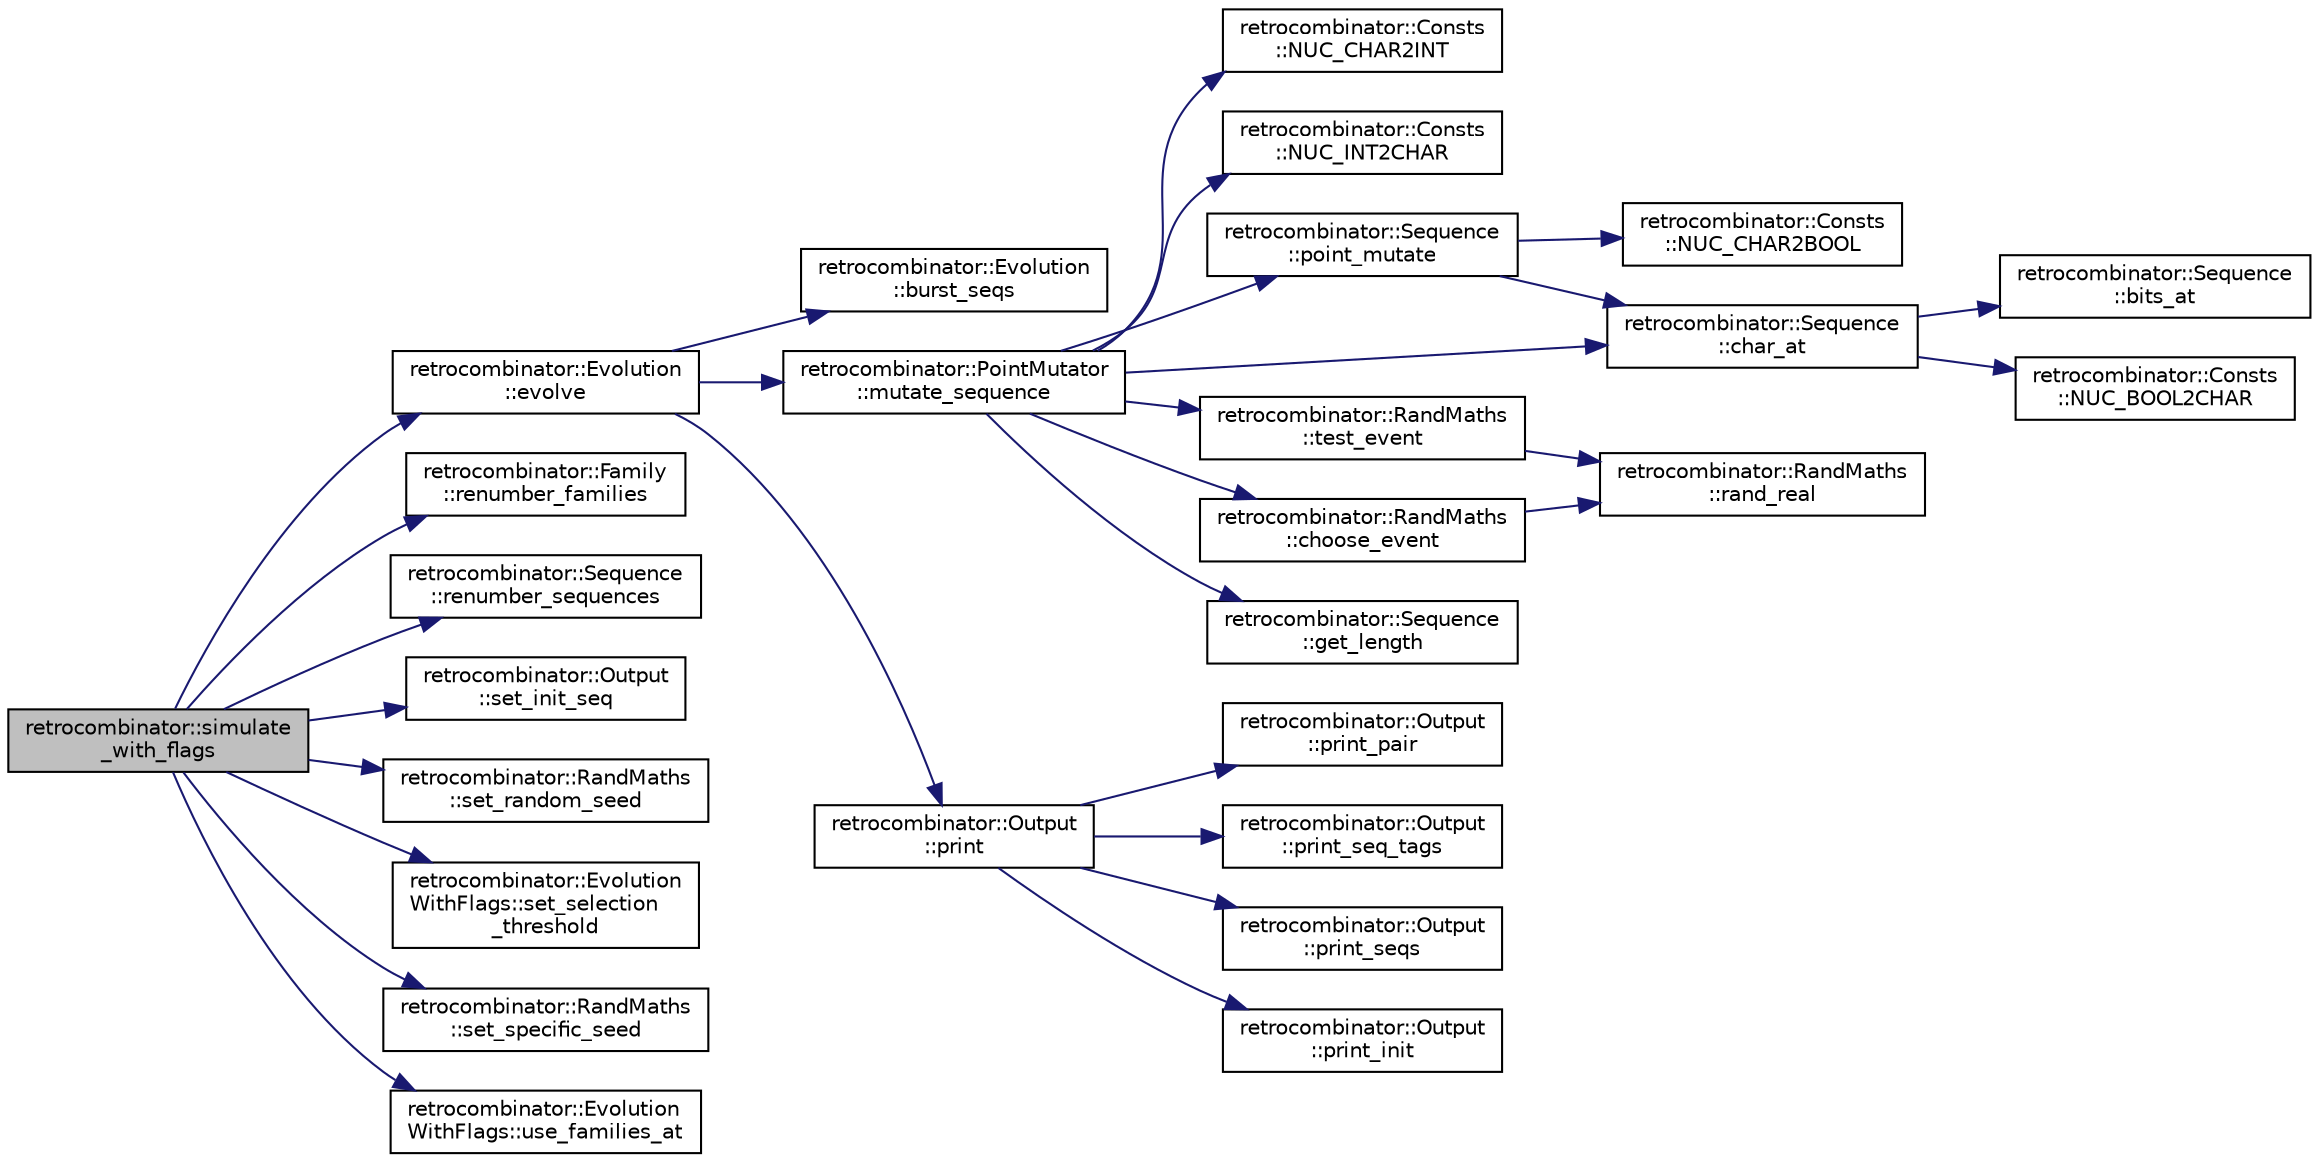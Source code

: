 digraph "retrocombinator::simulate_with_flags"
{
 // LATEX_PDF_SIZE
  edge [fontname="Helvetica",fontsize="10",labelfontname="Helvetica",labelfontsize="10"];
  node [fontname="Helvetica",fontsize="10",shape=record];
  rankdir="LR";
  Node1 [label="retrocombinator::simulate\l_with_flags",height=0.2,width=0.4,color="black", fillcolor="grey75", style="filled", fontcolor="black",tooltip="Sets up and runs a simulation with flags."];
  Node1 -> Node2 [color="midnightblue",fontsize="10",style="solid"];
  Node2 [label="retrocombinator::Evolution\l::evolve",height=0.2,width=0.4,color="black", fillcolor="white", style="filled",URL="$classretrocombinator_1_1Evolution.html#a0b8a181242ea8ee3072258fa7ed416f4",tooltip="Run a simulation, modify the sequences, and output results to file."];
  Node2 -> Node3 [color="midnightblue",fontsize="10",style="solid"];
  Node3 [label="retrocombinator::Evolution\l::burst_seqs",height=0.2,width=0.4,color="black", fillcolor="white", style="filled",URL="$classretrocombinator_1_1Evolution.html#abab94a3f14460300a6a3b7a0286236a6",tooltip="How the sequences burst after a timestep in the simulation."];
  Node2 -> Node4 [color="midnightblue",fontsize="10",style="solid"];
  Node4 [label="retrocombinator::PointMutator\l::mutate_sequence",height=0.2,width=0.4,color="black", fillcolor="white", style="filled",URL="$classretrocombinator_1_1PointMutator.html#aba3c2b8641affe8a06d815c33cafdc1b",tooltip="Mutates a sequence according to a given transition matrix."];
  Node4 -> Node5 [color="midnightblue",fontsize="10",style="solid"];
  Node5 [label="retrocombinator::Sequence\l::char_at",height=0.2,width=0.4,color="black", fillcolor="white", style="filled",URL="$classretrocombinator_1_1Sequence.html#a23c73a4ccfbe9baded2e99479e3ffb5e",tooltip="Returns the character for a base at a given position."];
  Node5 -> Node6 [color="midnightblue",fontsize="10",style="solid"];
  Node6 [label="retrocombinator::Sequence\l::bits_at",height=0.2,width=0.4,color="black", fillcolor="white", style="filled",URL="$classretrocombinator_1_1Sequence.html#a378e5aecc7fa4524cd90d352cfd651fe",tooltip="Returns the 2bit encoding for a base at a given position."];
  Node5 -> Node7 [color="midnightblue",fontsize="10",style="solid"];
  Node7 [label="retrocombinator::Consts\l::NUC_BOOL2CHAR",height=0.2,width=0.4,color="black", fillcolor="white", style="filled",URL="$namespaceretrocombinator_1_1Consts.html#af335f61cbdfff27175d7f41cd95d426d",tooltip="Returns the character of a nucleotide given its 2bit-encoding."];
  Node4 -> Node8 [color="midnightblue",fontsize="10",style="solid"];
  Node8 [label="retrocombinator::RandMaths\l::choose_event",height=0.2,width=0.4,color="black", fillcolor="white", style="filled",URL="$classretrocombinator_1_1RandMaths.html#a3834f9a074546f0d588247610f16fb0e",tooltip="Chooses an event from a list of possible events."];
  Node8 -> Node9 [color="midnightblue",fontsize="10",style="solid"];
  Node9 [label="retrocombinator::RandMaths\l::rand_real",height=0.2,width=0.4,color="black", fillcolor="white", style="filled",URL="$classretrocombinator_1_1RandMaths.html#aa6441baa59bff50f588c0c54e3c54140",tooltip="Generates a random real number within a range."];
  Node4 -> Node10 [color="midnightblue",fontsize="10",style="solid"];
  Node10 [label="retrocombinator::Sequence\l::get_length",height=0.2,width=0.4,color="black", fillcolor="white", style="filled",URL="$classretrocombinator_1_1Sequence.html#aeefc98943c08769af4ed9f73157d26d1",tooltip="Returns length of the sequence."];
  Node4 -> Node11 [color="midnightblue",fontsize="10",style="solid"];
  Node11 [label="retrocombinator::Consts\l::NUC_CHAR2INT",height=0.2,width=0.4,color="black", fillcolor="white", style="filled",URL="$namespaceretrocombinator_1_1Consts.html#a074bd1a42191d4770f74beb2bf228111",tooltip="Returns the index of a nucleotide given its character form."];
  Node4 -> Node12 [color="midnightblue",fontsize="10",style="solid"];
  Node12 [label="retrocombinator::Consts\l::NUC_INT2CHAR",height=0.2,width=0.4,color="black", fillcolor="white", style="filled",URL="$namespaceretrocombinator_1_1Consts.html#a4f7296df50158c4273a1c5300c24c2f7",tooltip="Returns a character corresponding a nucleotide given its index."];
  Node4 -> Node13 [color="midnightblue",fontsize="10",style="solid"];
  Node13 [label="retrocombinator::Sequence\l::point_mutate",height=0.2,width=0.4,color="black", fillcolor="white", style="filled",URL="$classretrocombinator_1_1Sequence.html#a85299c3dbf2efb993a43acc2e42fcb00",tooltip="Changes the nucleotide at position n to new_nucleotide."];
  Node13 -> Node5 [color="midnightblue",fontsize="10",style="solid"];
  Node13 -> Node14 [color="midnightblue",fontsize="10",style="solid"];
  Node14 [label="retrocombinator::Consts\l::NUC_CHAR2BOOL",height=0.2,width=0.4,color="black", fillcolor="white", style="filled",URL="$namespaceretrocombinator_1_1Consts.html#a95eb077a2bba2fe988b44e68a3284314",tooltip="Returns the 2bit-encoding of a nucleotide given its character form."];
  Node4 -> Node15 [color="midnightblue",fontsize="10",style="solid"];
  Node15 [label="retrocombinator::RandMaths\l::test_event",height=0.2,width=0.4,color="black", fillcolor="white", style="filled",URL="$classretrocombinator_1_1RandMaths.html#a183686140a9da18ad40c7e048ee8914e",tooltip="Tests whether or not an event happened."];
  Node15 -> Node9 [color="midnightblue",fontsize="10",style="solid"];
  Node2 -> Node16 [color="midnightblue",fontsize="10",style="solid"];
  Node16 [label="retrocombinator::Output\l::print",height=0.2,width=0.4,color="black", fillcolor="white", style="filled",URL="$classretrocombinator_1_1Output.html#a9b28f297886b9e8f1e764b688c9a9da7",tooltip="Prints the required information during the simulation."];
  Node16 -> Node17 [color="midnightblue",fontsize="10",style="solid"];
  Node17 [label="retrocombinator::Output\l::print_init",height=0.2,width=0.4,color="black", fillcolor="white", style="filled",URL="$classretrocombinator_1_1Output.html#a365f66ac8299882ebfd6239d4c90b1bb",tooltip="Helper print functions."];
  Node16 -> Node18 [color="midnightblue",fontsize="10",style="solid"];
  Node18 [label="retrocombinator::Output\l::print_pair",height=0.2,width=0.4,color="black", fillcolor="white", style="filled",URL="$classretrocombinator_1_1Output.html#ac5632b57357788ba7d25769c412a2a11",tooltip="Prints pairwise distances across all families."];
  Node16 -> Node19 [color="midnightblue",fontsize="10",style="solid"];
  Node19 [label="retrocombinator::Output\l::print_seq_tags",height=0.2,width=0.4,color="black", fillcolor="white", style="filled",URL="$classretrocombinator_1_1Output.html#a89392e3e01808946eaeb160955e87b21",tooltip="Prints sequence tags family-wise, in order."];
  Node16 -> Node20 [color="midnightblue",fontsize="10",style="solid"];
  Node20 [label="retrocombinator::Output\l::print_seqs",height=0.2,width=0.4,color="black", fillcolor="white", style="filled",URL="$classretrocombinator_1_1Output.html#ac56d04591e50cbb8170da04a5ffa233a",tooltip="Prints raw sequences family-wise, in order."];
  Node1 -> Node21 [color="midnightblue",fontsize="10",style="solid"];
  Node21 [label="retrocombinator::Family\l::renumber_families",height=0.2,width=0.4,color="black", fillcolor="white", style="filled",URL="$classretrocombinator_1_1Family.html#a79b180c88225ee52d21da020375d2dfd",tooltip="Explicitly update the global family count to start from a particular number."];
  Node1 -> Node22 [color="midnightblue",fontsize="10",style="solid"];
  Node22 [label="retrocombinator::Sequence\l::renumber_sequences",height=0.2,width=0.4,color="black", fillcolor="white", style="filled",URL="$classretrocombinator_1_1Sequence.html#ad4791ec3cefbea417081cd349ac6c23b",tooltip="Explicitly update the global sequence count to start from a particular number."];
  Node1 -> Node23 [color="midnightblue",fontsize="10",style="solid"];
  Node23 [label="retrocombinator::Output\l::set_init_seq",height=0.2,width=0.4,color="black", fillcolor="white", style="filled",URL="$classretrocombinator_1_1Output.html#a5feb518230443e8259aeb3b12ecae437",tooltip="This sets the sequence that we compare all sequences in our simulation against."];
  Node1 -> Node24 [color="midnightblue",fontsize="10",style="solid"];
  Node24 [label="retrocombinator::RandMaths\l::set_random_seed",height=0.2,width=0.4,color="black", fillcolor="white", style="filled",URL="$classretrocombinator_1_1RandMaths.html#a2b61e31de6067ffa35531d5bde40f4c6",tooltip="Uses system time to seed the RNG."];
  Node1 -> Node25 [color="midnightblue",fontsize="10",style="solid"];
  Node25 [label="retrocombinator::Evolution\lWithFlags::set_selection\l_threshold",height=0.2,width=0.4,color="black", fillcolor="white", style="filled",URL="$classretrocombinator_1_1EvolutionWithFlags.html#a3dd922a0ddfa93218e95f733332c21f3",tooltip="To kill sequences that have diverged too much."];
  Node1 -> Node26 [color="midnightblue",fontsize="10",style="solid"];
  Node26 [label="retrocombinator::RandMaths\l::set_specific_seed",height=0.2,width=0.4,color="black", fillcolor="white", style="filled",URL="$classretrocombinator_1_1RandMaths.html#a0bf1c2e7a1eccb1f9246b3fceeb5db8a",tooltip="Uses a user-specified seed for RNG."];
  Node1 -> Node27 [color="midnightblue",fontsize="10",style="solid"];
  Node27 [label="retrocombinator::Evolution\lWithFlags::use_families_at",height=0.2,width=0.4,color="black", fillcolor="white", style="filled",URL="$classretrocombinator_1_1EvolutionWithFlags.html#ad94cabcb6a894d503c3d84c6022a1438",tooltip="To prevent distant sequences from recombining."];
}
